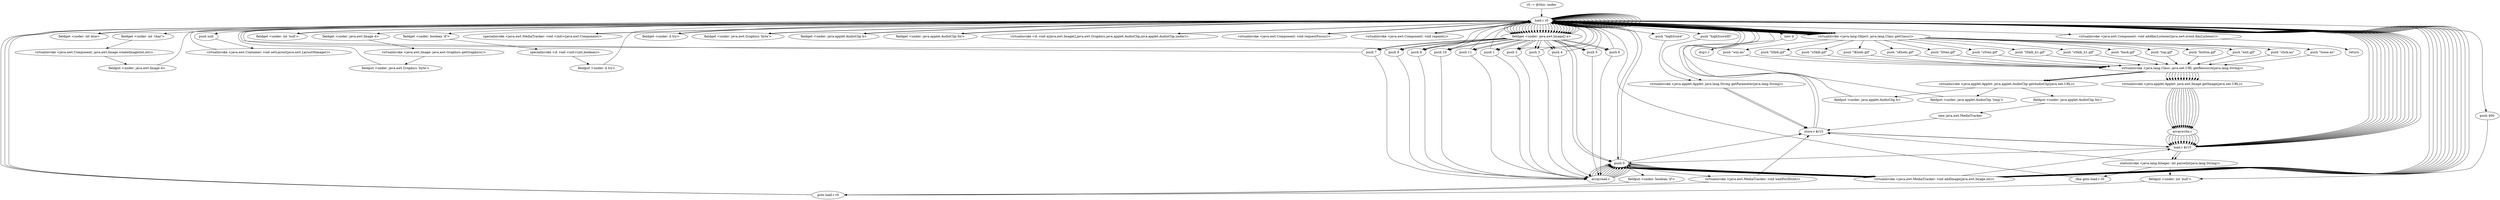 digraph "" {
    "r0 := @this: under"
    "load.r r0"
    "r0 := @this: under"->"load.r r0";
    "push null"
    "load.r r0"->"push null";
    "virtualinvoke <java.awt.Container: void setLayout(java.awt.LayoutManager)>"
    "push null"->"virtualinvoke <java.awt.Container: void setLayout(java.awt.LayoutManager)>";
    "virtualinvoke <java.awt.Container: void setLayout(java.awt.LayoutManager)>"->"load.r r0";
    "load.r r0"->"load.r r0";
    "load.r r0"->"load.r r0";
    "fieldget <under: int else>"
    "load.r r0"->"fieldget <under: int else>";
    "fieldget <under: int else>"->"load.r r0";
    "fieldget <under: int 'char'>"
    "load.r r0"->"fieldget <under: int 'char'>";
    "virtualinvoke <java.awt.Component: java.awt.Image createImage(int,int)>"
    "fieldget <under: int 'char'>"->"virtualinvoke <java.awt.Component: java.awt.Image createImage(int,int)>";
    "fieldput <under: java.awt.Image d>"
    "virtualinvoke <java.awt.Component: java.awt.Image createImage(int,int)>"->"fieldput <under: java.awt.Image d>";
    "fieldput <under: java.awt.Image d>"->"load.r r0";
    "load.r r0"->"load.r r0";
    "fieldget <under: java.awt.Image d>"
    "load.r r0"->"fieldget <under: java.awt.Image d>";
    "virtualinvoke <java.awt.Image: java.awt.Graphics getGraphics()>"
    "fieldget <under: java.awt.Image d>"->"virtualinvoke <java.awt.Image: java.awt.Graphics getGraphics()>";
    "fieldput <under: java.awt.Graphics 'byte'>"
    "virtualinvoke <java.awt.Image: java.awt.Graphics getGraphics()>"->"fieldput <under: java.awt.Graphics 'byte'>";
    "fieldput <under: java.awt.Graphics 'byte'>"->"load.r r0";
    "push \"highScore\""
    "load.r r0"->"push \"highScore\"";
    "virtualinvoke <java.applet.Applet: java.lang.String getParameter(java.lang.String)>"
    "push \"highScore\""->"virtualinvoke <java.applet.Applet: java.lang.String getParameter(java.lang.String)>";
    "store.r $r15"
    "virtualinvoke <java.applet.Applet: java.lang.String getParameter(java.lang.String)>"->"store.r $r15";
    "load.r $r15"
    "store.r $r15"->"load.r $r15";
    "staticinvoke <java.lang.Integer: int parseInt(java.lang.String)>"
    "load.r $r15"->"staticinvoke <java.lang.Integer: int parseInt(java.lang.String)>";
    "ifne goto load.r r0"
    "staticinvoke <java.lang.Integer: int parseInt(java.lang.String)>"->"ifne goto load.r r0";
    "ifne goto load.r r0"->"load.r r0";
    "push 0"
    "load.r r0"->"push 0";
    "fieldput <under: boolean 'if'>"
    "push 0"->"fieldput <under: boolean 'if'>";
    "goto load.r r0"
    "fieldput <under: boolean 'if'>"->"goto load.r r0";
    "goto load.r r0"->"load.r r0";
    "push \"highScoreID\""
    "load.r r0"->"push \"highScoreID\"";
    "push \"highScoreID\""->"virtualinvoke <java.applet.Applet: java.lang.String getParameter(java.lang.String)>";
    "virtualinvoke <java.applet.Applet: java.lang.String getParameter(java.lang.String)>"->"store.r $r15";
    "store.r $r15"->"load.r r0";
    "load.r r0"->"load.r $r15";
    "load.r $r15"->"staticinvoke <java.lang.Integer: int parseInt(java.lang.String)>";
    "fieldput <under: int 'null'>"
    "staticinvoke <java.lang.Integer: int parseInt(java.lang.String)>"->"fieldput <under: int 'null'>";
    "fieldput <under: int 'null'>"->"goto load.r r0";
    "goto load.r r0"->"load.r r0";
    "new d"
    "load.r r0"->"new d";
    "dup1.r"
    "new d"->"dup1.r";
    "dup1.r"->"load.r r0";
    "fieldget <under: int 'null'>"
    "load.r r0"->"fieldget <under: int 'null'>";
    "fieldget <under: int 'null'>"->"load.r r0";
    "fieldget <under: boolean 'if'>"
    "load.r r0"->"fieldget <under: boolean 'if'>";
    "specialinvoke <d: void <init>(int,boolean)>"
    "fieldget <under: boolean 'if'>"->"specialinvoke <d: void <init>(int,boolean)>";
    "fieldput <under: d try>"
    "specialinvoke <d: void <init>(int,boolean)>"->"fieldput <under: d try>";
    "fieldput <under: d try>"->"load.r r0";
    "load.r r0"->"load.r r0";
    "load.r r0"->"load.r r0";
    "virtualinvoke <java.lang.Object: java.lang.Class getClass()>"
    "load.r r0"->"virtualinvoke <java.lang.Object: java.lang.Class getClass()>";
    "push \"click.au\""
    "virtualinvoke <java.lang.Object: java.lang.Class getClass()>"->"push \"click.au\"";
    "virtualinvoke <java.lang.Class: java.net.URL getResource(java.lang.String)>"
    "push \"click.au\""->"virtualinvoke <java.lang.Class: java.net.URL getResource(java.lang.String)>";
    "virtualinvoke <java.applet.Applet: java.applet.AudioClip getAudioClip(java.net.URL)>"
    "virtualinvoke <java.lang.Class: java.net.URL getResource(java.lang.String)>"->"virtualinvoke <java.applet.Applet: java.applet.AudioClip getAudioClip(java.net.URL)>";
    "fieldput <under: java.applet.AudioClip b>"
    "virtualinvoke <java.applet.Applet: java.applet.AudioClip getAudioClip(java.net.URL)>"->"fieldput <under: java.applet.AudioClip b>";
    "fieldput <under: java.applet.AudioClip b>"->"load.r r0";
    "load.r r0"->"load.r r0";
    "load.r r0"->"load.r r0";
    "load.r r0"->"virtualinvoke <java.lang.Object: java.lang.Class getClass()>";
    "push \"loose.au\""
    "virtualinvoke <java.lang.Object: java.lang.Class getClass()>"->"push \"loose.au\"";
    "push \"loose.au\""->"virtualinvoke <java.lang.Class: java.net.URL getResource(java.lang.String)>";
    "virtualinvoke <java.lang.Class: java.net.URL getResource(java.lang.String)>"->"virtualinvoke <java.applet.Applet: java.applet.AudioClip getAudioClip(java.net.URL)>";
    "fieldput <under: java.applet.AudioClip 'long'>"
    "virtualinvoke <java.applet.Applet: java.applet.AudioClip getAudioClip(java.net.URL)>"->"fieldput <under: java.applet.AudioClip 'long'>";
    "fieldput <under: java.applet.AudioClip 'long'>"->"load.r r0";
    "load.r r0"->"load.r r0";
    "load.r r0"->"load.r r0";
    "load.r r0"->"virtualinvoke <java.lang.Object: java.lang.Class getClass()>";
    "push \"win.au\""
    "virtualinvoke <java.lang.Object: java.lang.Class getClass()>"->"push \"win.au\"";
    "push \"win.au\""->"virtualinvoke <java.lang.Class: java.net.URL getResource(java.lang.String)>";
    "virtualinvoke <java.lang.Class: java.net.URL getResource(java.lang.String)>"->"virtualinvoke <java.applet.Applet: java.applet.AudioClip getAudioClip(java.net.URL)>";
    "fieldput <under: java.applet.AudioClip for>"
    "virtualinvoke <java.applet.Applet: java.applet.AudioClip getAudioClip(java.net.URL)>"->"fieldput <under: java.applet.AudioClip for>";
    "new java.awt.MediaTracker"
    "fieldput <under: java.applet.AudioClip for>"->"new java.awt.MediaTracker";
    "new java.awt.MediaTracker"->"store.r $r15";
    "store.r $r15"->"load.r $r15";
    "load.r $r15"->"load.r r0";
    "specialinvoke <java.awt.MediaTracker: void <init>(java.awt.Component)>"
    "load.r r0"->"specialinvoke <java.awt.MediaTracker: void <init>(java.awt.Component)>";
    "specialinvoke <java.awt.MediaTracker: void <init>(java.awt.Component)>"->"load.r r0";
    "fieldget <under: java.awt.Image[] a>"
    "load.r r0"->"fieldget <under: java.awt.Image[] a>";
    "fieldget <under: java.awt.Image[] a>"->"push 0";
    "push 0"->"load.r r0";
    "load.r r0"->"load.r r0";
    "load.r r0"->"virtualinvoke <java.lang.Object: java.lang.Class getClass()>";
    "push \"lSkib.gif\""
    "virtualinvoke <java.lang.Object: java.lang.Class getClass()>"->"push \"lSkib.gif\"";
    "push \"lSkib.gif\""->"virtualinvoke <java.lang.Class: java.net.URL getResource(java.lang.String)>";
    "virtualinvoke <java.applet.Applet: java.awt.Image getImage(java.net.URL)>"
    "virtualinvoke <java.lang.Class: java.net.URL getResource(java.lang.String)>"->"virtualinvoke <java.applet.Applet: java.awt.Image getImage(java.net.URL)>";
    "arraywrite.r"
    "virtualinvoke <java.applet.Applet: java.awt.Image getImage(java.net.URL)>"->"arraywrite.r";
    "arraywrite.r"->"load.r $r15";
    "load.r $r15"->"load.r r0";
    "load.r r0"->"fieldget <under: java.awt.Image[] a>";
    "fieldget <under: java.awt.Image[] a>"->"push 0";
    "arrayread.r"
    "push 0"->"arrayread.r";
    "arrayread.r"->"push 0";
    "virtualinvoke <java.awt.MediaTracker: void addImage(java.awt.Image,int)>"
    "push 0"->"virtualinvoke <java.awt.MediaTracker: void addImage(java.awt.Image,int)>";
    "virtualinvoke <java.awt.MediaTracker: void addImage(java.awt.Image,int)>"->"load.r r0";
    "load.r r0"->"fieldget <under: java.awt.Image[] a>";
    "push 1"
    "fieldget <under: java.awt.Image[] a>"->"push 1";
    "push 1"->"load.r r0";
    "load.r r0"->"load.r r0";
    "load.r r0"->"virtualinvoke <java.lang.Object: java.lang.Class getClass()>";
    "push \"sSkib.gif\""
    "virtualinvoke <java.lang.Object: java.lang.Class getClass()>"->"push \"sSkib.gif\"";
    "push \"sSkib.gif\""->"virtualinvoke <java.lang.Class: java.net.URL getResource(java.lang.String)>";
    "virtualinvoke <java.lang.Class: java.net.URL getResource(java.lang.String)>"->"virtualinvoke <java.applet.Applet: java.awt.Image getImage(java.net.URL)>";
    "virtualinvoke <java.applet.Applet: java.awt.Image getImage(java.net.URL)>"->"arraywrite.r";
    "arraywrite.r"->"load.r $r15";
    "load.r $r15"->"load.r r0";
    "load.r r0"->"fieldget <under: java.awt.Image[] a>";
    "fieldget <under: java.awt.Image[] a>"->"push 1";
    "push 1"->"arrayread.r";
    "arrayread.r"->"push 0";
    "push 0"->"virtualinvoke <java.awt.MediaTracker: void addImage(java.awt.Image,int)>";
    "virtualinvoke <java.awt.MediaTracker: void addImage(java.awt.Image,int)>"->"load.r r0";
    "load.r r0"->"fieldget <under: java.awt.Image[] a>";
    "push 2"
    "fieldget <under: java.awt.Image[] a>"->"push 2";
    "push 2"->"load.r r0";
    "load.r r0"->"load.r r0";
    "load.r r0"->"virtualinvoke <java.lang.Object: java.lang.Class getClass()>";
    "push \"lKlods.gif\""
    "virtualinvoke <java.lang.Object: java.lang.Class getClass()>"->"push \"lKlods.gif\"";
    "push \"lKlods.gif\""->"virtualinvoke <java.lang.Class: java.net.URL getResource(java.lang.String)>";
    "virtualinvoke <java.lang.Class: java.net.URL getResource(java.lang.String)>"->"virtualinvoke <java.applet.Applet: java.awt.Image getImage(java.net.URL)>";
    "virtualinvoke <java.applet.Applet: java.awt.Image getImage(java.net.URL)>"->"arraywrite.r";
    "arraywrite.r"->"load.r $r15";
    "load.r $r15"->"load.r r0";
    "load.r r0"->"fieldget <under: java.awt.Image[] a>";
    "fieldget <under: java.awt.Image[] a>"->"push 2";
    "push 2"->"arrayread.r";
    "arrayread.r"->"push 0";
    "push 0"->"virtualinvoke <java.awt.MediaTracker: void addImage(java.awt.Image,int)>";
    "virtualinvoke <java.awt.MediaTracker: void addImage(java.awt.Image,int)>"->"load.r r0";
    "load.r r0"->"fieldget <under: java.awt.Image[] a>";
    "push 3"
    "fieldget <under: java.awt.Image[] a>"->"push 3";
    "push 3"->"load.r r0";
    "load.r r0"->"load.r r0";
    "load.r r0"->"virtualinvoke <java.lang.Object: java.lang.Class getClass()>";
    "push \"sKlods.gif\""
    "virtualinvoke <java.lang.Object: java.lang.Class getClass()>"->"push \"sKlods.gif\"";
    "push \"sKlods.gif\""->"virtualinvoke <java.lang.Class: java.net.URL getResource(java.lang.String)>";
    "virtualinvoke <java.lang.Class: java.net.URL getResource(java.lang.String)>"->"virtualinvoke <java.applet.Applet: java.awt.Image getImage(java.net.URL)>";
    "virtualinvoke <java.applet.Applet: java.awt.Image getImage(java.net.URL)>"->"arraywrite.r";
    "arraywrite.r"->"load.r $r15";
    "load.r $r15"->"load.r r0";
    "load.r r0"->"fieldget <under: java.awt.Image[] a>";
    "fieldget <under: java.awt.Image[] a>"->"push 3";
    "push 3"->"arrayread.r";
    "arrayread.r"->"push 0";
    "push 0"->"virtualinvoke <java.awt.MediaTracker: void addImage(java.awt.Image,int)>";
    "virtualinvoke <java.awt.MediaTracker: void addImage(java.awt.Image,int)>"->"load.r r0";
    "load.r r0"->"fieldget <under: java.awt.Image[] a>";
    "push 4"
    "fieldget <under: java.awt.Image[] a>"->"push 4";
    "push 4"->"load.r r0";
    "load.r r0"->"load.r r0";
    "load.r r0"->"virtualinvoke <java.lang.Object: java.lang.Class getClass()>";
    "push \"lSten.gif\""
    "virtualinvoke <java.lang.Object: java.lang.Class getClass()>"->"push \"lSten.gif\"";
    "push \"lSten.gif\""->"virtualinvoke <java.lang.Class: java.net.URL getResource(java.lang.String)>";
    "virtualinvoke <java.lang.Class: java.net.URL getResource(java.lang.String)>"->"virtualinvoke <java.applet.Applet: java.awt.Image getImage(java.net.URL)>";
    "virtualinvoke <java.applet.Applet: java.awt.Image getImage(java.net.URL)>"->"arraywrite.r";
    "arraywrite.r"->"load.r $r15";
    "load.r $r15"->"load.r r0";
    "load.r r0"->"fieldget <under: java.awt.Image[] a>";
    "fieldget <under: java.awt.Image[] a>"->"push 4";
    "push 4"->"arrayread.r";
    "arrayread.r"->"push 0";
    "push 0"->"virtualinvoke <java.awt.MediaTracker: void addImage(java.awt.Image,int)>";
    "virtualinvoke <java.awt.MediaTracker: void addImage(java.awt.Image,int)>"->"load.r r0";
    "load.r r0"->"fieldget <under: java.awt.Image[] a>";
    "push 5"
    "fieldget <under: java.awt.Image[] a>"->"push 5";
    "push 5"->"load.r r0";
    "load.r r0"->"load.r r0";
    "load.r r0"->"virtualinvoke <java.lang.Object: java.lang.Class getClass()>";
    "push \"sSten.gif\""
    "virtualinvoke <java.lang.Object: java.lang.Class getClass()>"->"push \"sSten.gif\"";
    "push \"sSten.gif\""->"virtualinvoke <java.lang.Class: java.net.URL getResource(java.lang.String)>";
    "virtualinvoke <java.lang.Class: java.net.URL getResource(java.lang.String)>"->"virtualinvoke <java.applet.Applet: java.awt.Image getImage(java.net.URL)>";
    "virtualinvoke <java.applet.Applet: java.awt.Image getImage(java.net.URL)>"->"arraywrite.r";
    "arraywrite.r"->"load.r $r15";
    "load.r $r15"->"load.r r0";
    "load.r r0"->"fieldget <under: java.awt.Image[] a>";
    "fieldget <under: java.awt.Image[] a>"->"push 5";
    "push 5"->"arrayread.r";
    "arrayread.r"->"push 0";
    "push 0"->"virtualinvoke <java.awt.MediaTracker: void addImage(java.awt.Image,int)>";
    "virtualinvoke <java.awt.MediaTracker: void addImage(java.awt.Image,int)>"->"load.r r0";
    "load.r r0"->"fieldget <under: java.awt.Image[] a>";
    "push 6"
    "fieldget <under: java.awt.Image[] a>"->"push 6";
    "push 6"->"load.r r0";
    "load.r r0"->"load.r r0";
    "load.r r0"->"virtualinvoke <java.lang.Object: java.lang.Class getClass()>";
    "push \"lSkib_h1.gif\""
    "virtualinvoke <java.lang.Object: java.lang.Class getClass()>"->"push \"lSkib_h1.gif\"";
    "push \"lSkib_h1.gif\""->"virtualinvoke <java.lang.Class: java.net.URL getResource(java.lang.String)>";
    "virtualinvoke <java.lang.Class: java.net.URL getResource(java.lang.String)>"->"virtualinvoke <java.applet.Applet: java.awt.Image getImage(java.net.URL)>";
    "virtualinvoke <java.applet.Applet: java.awt.Image getImage(java.net.URL)>"->"arraywrite.r";
    "arraywrite.r"->"load.r $r15";
    "load.r $r15"->"load.r r0";
    "load.r r0"->"fieldget <under: java.awt.Image[] a>";
    "fieldget <under: java.awt.Image[] a>"->"push 6";
    "push 6"->"arrayread.r";
    "arrayread.r"->"push 0";
    "push 0"->"virtualinvoke <java.awt.MediaTracker: void addImage(java.awt.Image,int)>";
    "virtualinvoke <java.awt.MediaTracker: void addImage(java.awt.Image,int)>"->"load.r r0";
    "load.r r0"->"fieldget <under: java.awt.Image[] a>";
    "push 7"
    "fieldget <under: java.awt.Image[] a>"->"push 7";
    "push 7"->"load.r r0";
    "load.r r0"->"load.r r0";
    "load.r r0"->"virtualinvoke <java.lang.Object: java.lang.Class getClass()>";
    "push \"sSkib_h1.gif\""
    "virtualinvoke <java.lang.Object: java.lang.Class getClass()>"->"push \"sSkib_h1.gif\"";
    "push \"sSkib_h1.gif\""->"virtualinvoke <java.lang.Class: java.net.URL getResource(java.lang.String)>";
    "virtualinvoke <java.lang.Class: java.net.URL getResource(java.lang.String)>"->"virtualinvoke <java.applet.Applet: java.awt.Image getImage(java.net.URL)>";
    "virtualinvoke <java.applet.Applet: java.awt.Image getImage(java.net.URL)>"->"arraywrite.r";
    "arraywrite.r"->"load.r $r15";
    "load.r $r15"->"load.r r0";
    "load.r r0"->"fieldget <under: java.awt.Image[] a>";
    "fieldget <under: java.awt.Image[] a>"->"push 7";
    "push 7"->"arrayread.r";
    "arrayread.r"->"push 0";
    "push 0"->"virtualinvoke <java.awt.MediaTracker: void addImage(java.awt.Image,int)>";
    "virtualinvoke <java.awt.MediaTracker: void addImage(java.awt.Image,int)>"->"load.r r0";
    "load.r r0"->"fieldget <under: java.awt.Image[] a>";
    "push 8"
    "fieldget <under: java.awt.Image[] a>"->"push 8";
    "push 8"->"load.r r0";
    "load.r r0"->"load.r r0";
    "load.r r0"->"virtualinvoke <java.lang.Object: java.lang.Class getClass()>";
    "push \"back.gif\""
    "virtualinvoke <java.lang.Object: java.lang.Class getClass()>"->"push \"back.gif\"";
    "push \"back.gif\""->"virtualinvoke <java.lang.Class: java.net.URL getResource(java.lang.String)>";
    "virtualinvoke <java.lang.Class: java.net.URL getResource(java.lang.String)>"->"virtualinvoke <java.applet.Applet: java.awt.Image getImage(java.net.URL)>";
    "virtualinvoke <java.applet.Applet: java.awt.Image getImage(java.net.URL)>"->"arraywrite.r";
    "arraywrite.r"->"load.r $r15";
    "load.r $r15"->"load.r r0";
    "load.r r0"->"fieldget <under: java.awt.Image[] a>";
    "fieldget <under: java.awt.Image[] a>"->"push 8";
    "push 8"->"arrayread.r";
    "arrayread.r"->"push 0";
    "push 0"->"virtualinvoke <java.awt.MediaTracker: void addImage(java.awt.Image,int)>";
    "virtualinvoke <java.awt.MediaTracker: void addImage(java.awt.Image,int)>"->"load.r r0";
    "load.r r0"->"fieldget <under: java.awt.Image[] a>";
    "push 9"
    "fieldget <under: java.awt.Image[] a>"->"push 9";
    "push 9"->"load.r r0";
    "load.r r0"->"load.r r0";
    "load.r r0"->"virtualinvoke <java.lang.Object: java.lang.Class getClass()>";
    "push \"top.gif\""
    "virtualinvoke <java.lang.Object: java.lang.Class getClass()>"->"push \"top.gif\"";
    "push \"top.gif\""->"virtualinvoke <java.lang.Class: java.net.URL getResource(java.lang.String)>";
    "virtualinvoke <java.lang.Class: java.net.URL getResource(java.lang.String)>"->"virtualinvoke <java.applet.Applet: java.awt.Image getImage(java.net.URL)>";
    "virtualinvoke <java.applet.Applet: java.awt.Image getImage(java.net.URL)>"->"arraywrite.r";
    "arraywrite.r"->"load.r $r15";
    "load.r $r15"->"load.r r0";
    "load.r r0"->"fieldget <under: java.awt.Image[] a>";
    "fieldget <under: java.awt.Image[] a>"->"push 9";
    "push 9"->"arrayread.r";
    "arrayread.r"->"push 0";
    "push 0"->"virtualinvoke <java.awt.MediaTracker: void addImage(java.awt.Image,int)>";
    "virtualinvoke <java.awt.MediaTracker: void addImage(java.awt.Image,int)>"->"load.r r0";
    "load.r r0"->"fieldget <under: java.awt.Image[] a>";
    "push 10"
    "fieldget <under: java.awt.Image[] a>"->"push 10";
    "push 10"->"load.r r0";
    "load.r r0"->"load.r r0";
    "load.r r0"->"virtualinvoke <java.lang.Object: java.lang.Class getClass()>";
    "push \"button.gif\""
    "virtualinvoke <java.lang.Object: java.lang.Class getClass()>"->"push \"button.gif\"";
    "push \"button.gif\""->"virtualinvoke <java.lang.Class: java.net.URL getResource(java.lang.String)>";
    "virtualinvoke <java.lang.Class: java.net.URL getResource(java.lang.String)>"->"virtualinvoke <java.applet.Applet: java.awt.Image getImage(java.net.URL)>";
    "virtualinvoke <java.applet.Applet: java.awt.Image getImage(java.net.URL)>"->"arraywrite.r";
    "arraywrite.r"->"load.r $r15";
    "load.r $r15"->"load.r r0";
    "load.r r0"->"fieldget <under: java.awt.Image[] a>";
    "fieldget <under: java.awt.Image[] a>"->"push 10";
    "push 10"->"arrayread.r";
    "arrayread.r"->"push 0";
    "push 0"->"virtualinvoke <java.awt.MediaTracker: void addImage(java.awt.Image,int)>";
    "virtualinvoke <java.awt.MediaTracker: void addImage(java.awt.Image,int)>"->"load.r r0";
    "load.r r0"->"fieldget <under: java.awt.Image[] a>";
    "push 11"
    "fieldget <under: java.awt.Image[] a>"->"push 11";
    "push 11"->"load.r r0";
    "load.r r0"->"load.r r0";
    "load.r r0"->"virtualinvoke <java.lang.Object: java.lang.Class getClass()>";
    "push \"exit.gif\""
    "virtualinvoke <java.lang.Object: java.lang.Class getClass()>"->"push \"exit.gif\"";
    "push \"exit.gif\""->"virtualinvoke <java.lang.Class: java.net.URL getResource(java.lang.String)>";
    "virtualinvoke <java.lang.Class: java.net.URL getResource(java.lang.String)>"->"virtualinvoke <java.applet.Applet: java.awt.Image getImage(java.net.URL)>";
    "virtualinvoke <java.applet.Applet: java.awt.Image getImage(java.net.URL)>"->"arraywrite.r";
    "arraywrite.r"->"load.r $r15";
    "load.r $r15"->"load.r r0";
    "load.r r0"->"fieldget <under: java.awt.Image[] a>";
    "fieldget <under: java.awt.Image[] a>"->"push 11";
    "push 11"->"arrayread.r";
    "arrayread.r"->"push 0";
    "push 0"->"virtualinvoke <java.awt.MediaTracker: void addImage(java.awt.Image,int)>";
    "virtualinvoke <java.awt.MediaTracker: void addImage(java.awt.Image,int)>"->"load.r $r15";
    "load.r $r15"->"push 0";
    "virtualinvoke <java.awt.MediaTracker: void waitForID(int)>"
    "push 0"->"virtualinvoke <java.awt.MediaTracker: void waitForID(int)>";
    "virtualinvoke <java.awt.MediaTracker: void waitForID(int)>"->"goto load.r r0";
    "goto load.r r0"->"load.r r0";
    "fieldget <under: d try>"
    "load.r r0"->"fieldget <under: d try>";
    "fieldget <under: d try>"->"load.r r0";
    "load.r r0"->"fieldget <under: java.awt.Image[] a>";
    "fieldget <under: java.awt.Image[] a>"->"load.r r0";
    "fieldget <under: java.awt.Graphics 'byte'>"
    "load.r r0"->"fieldget <under: java.awt.Graphics 'byte'>";
    "fieldget <under: java.awt.Graphics 'byte'>"->"load.r r0";
    "fieldget <under: java.applet.AudioClip b>"
    "load.r r0"->"fieldget <under: java.applet.AudioClip b>";
    "fieldget <under: java.applet.AudioClip b>"->"load.r r0";
    "fieldget <under: java.applet.AudioClip for>"
    "load.r r0"->"fieldget <under: java.applet.AudioClip for>";
    "fieldget <under: java.applet.AudioClip for>"->"load.r r0";
    "virtualinvoke <d: void a(java.awt.Image[],java.awt.Graphics,java.applet.AudioClip,java.applet.AudioClip,under)>"
    "load.r r0"->"virtualinvoke <d: void a(java.awt.Image[],java.awt.Graphics,java.applet.AudioClip,java.applet.AudioClip,under)>";
    "virtualinvoke <d: void a(java.awt.Image[],java.awt.Graphics,java.applet.AudioClip,java.applet.AudioClip,under)>"->"load.r r0";
    "virtualinvoke <java.awt.Component: void requestFocus()>"
    "load.r r0"->"virtualinvoke <java.awt.Component: void requestFocus()>";
    "virtualinvoke <java.awt.Component: void requestFocus()>"->"load.r r0";
    "virtualinvoke <java.awt.Component: void repaint()>"
    "load.r r0"->"virtualinvoke <java.awt.Component: void repaint()>";
    "virtualinvoke <java.awt.Component: void repaint()>"->"load.r r0";
    "load.r r0"->"load.r r0";
    "virtualinvoke <java.awt.Component: void addKeyListener(java.awt.event.KeyListener)>"
    "load.r r0"->"virtualinvoke <java.awt.Component: void addKeyListener(java.awt.event.KeyListener)>";
    "return"
    "virtualinvoke <java.awt.Component: void addKeyListener(java.awt.event.KeyListener)>"->"return";
    "virtualinvoke <java.awt.MediaTracker: void waitForID(int)>"->"store.r $r15";
    "staticinvoke <java.lang.Integer: int parseInt(java.lang.String)>"->"store.r $r15";
    "store.r $r15"->"load.r r0";
    "push 400"
    "load.r r0"->"push 400";
    "push 400"->"fieldput <under: int 'null'>";
    "push 0"->"store.r $r15";
}
